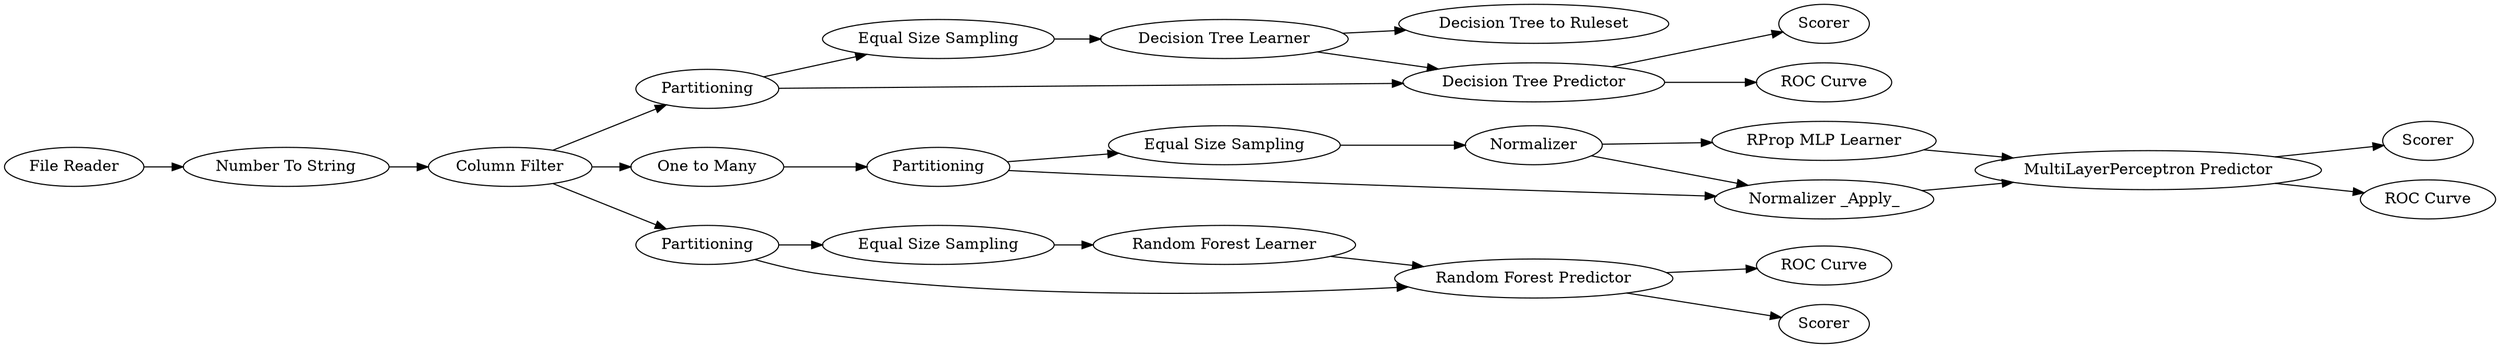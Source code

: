 digraph {
	1 [label="File Reader"]
	2 [label="Number To String"]
	3 [label=Partitioning]
	4 [label="Equal Size Sampling"]
	5 [label="Decision Tree Learner"]
	6 [label="Decision Tree Predictor"]
	7 [label=Scorer]
	8 [label="ROC Curve"]
	9 [label="Decision Tree to Ruleset"]
	10 [label="One to Many"]
	11 [label="Column Filter"]
	12 [label="Equal Size Sampling"]
	13 [label=Partitioning]
	14 [label=Normalizer]
	15 [label="Normalizer _Apply_"]
	16 [label="RProp MLP Learner"]
	17 [label="MultiLayerPerceptron Predictor"]
	18 [label=Scorer]
	19 [label="ROC Curve"]
	20 [label=Partitioning]
	21 [label="Equal Size Sampling"]
	22 [label="Random Forest Learner"]
	23 [label="Random Forest Predictor"]
	24 [label="ROC Curve"]
	25 [label=Scorer]
	1 -> 2
	2 -> 11
	3 -> 6
	3 -> 4
	4 -> 5
	5 -> 6
	5 -> 9
	6 -> 7
	6 -> 8
	10 -> 13
	11 -> 10
	11 -> 3
	11 -> 20
	12 -> 14
	13 -> 12
	13 -> 15
	14 -> 15
	14 -> 16
	15 -> 17
	16 -> 17
	17 -> 19
	17 -> 18
	20 -> 21
	20 -> 23
	21 -> 22
	22 -> 23
	23 -> 25
	23 -> 24
	rankdir=LR
}
